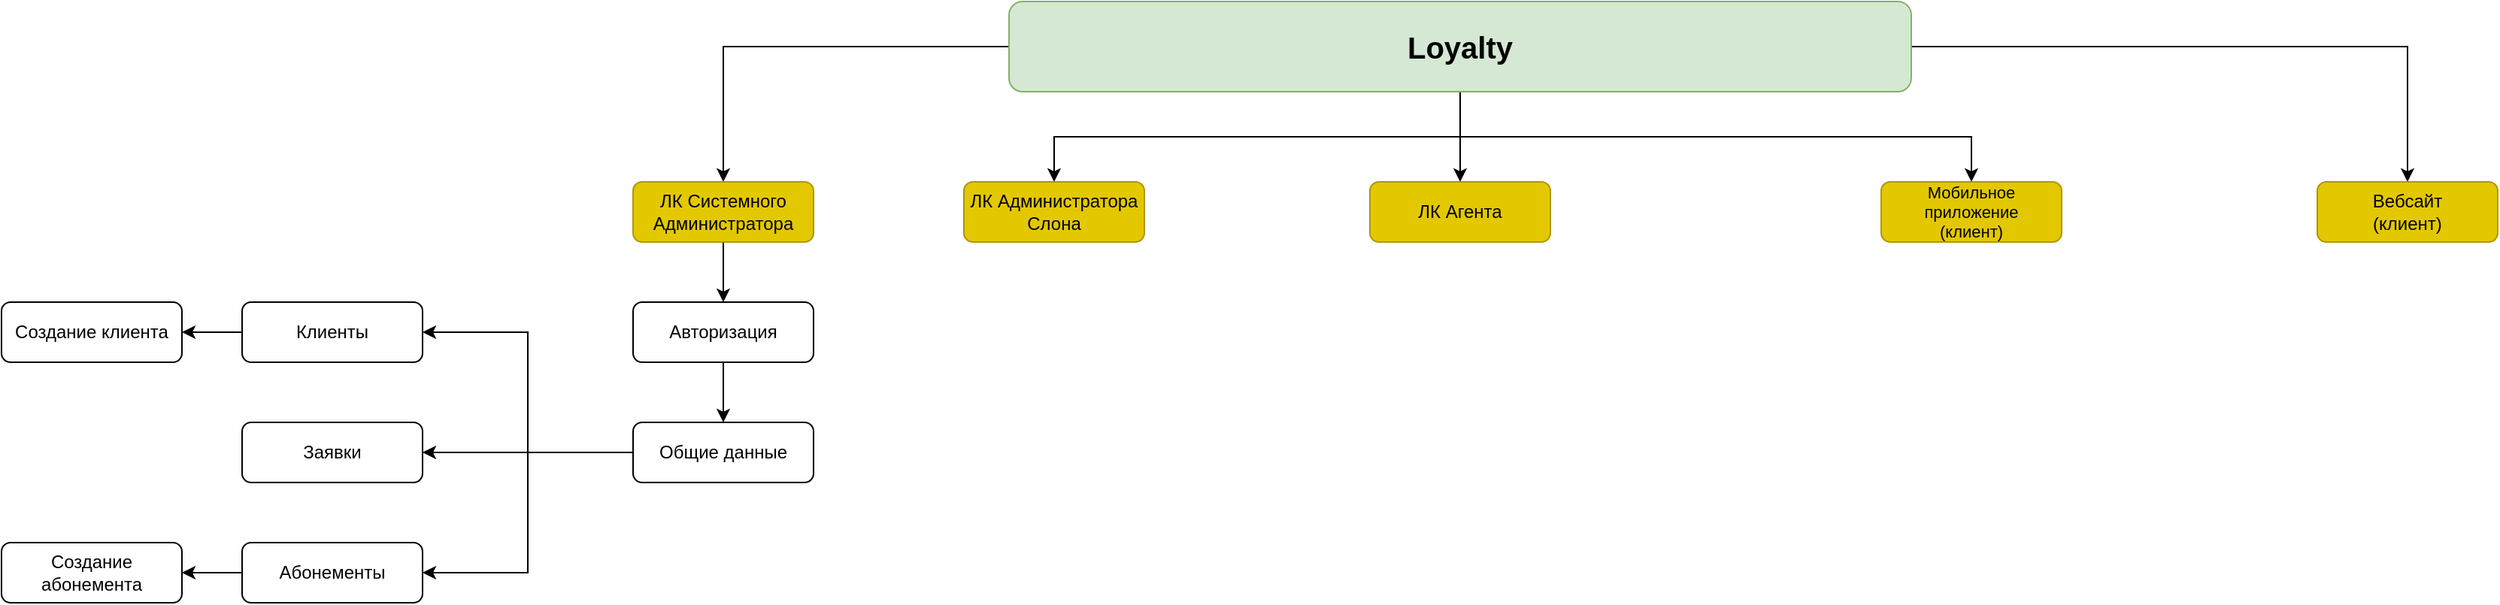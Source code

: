<mxfile version="24.4.3" type="github">
  <diagram name="Page-1" id="3LspEZ6UrVPtPHhB3D5p">
    <mxGraphModel dx="2924" dy="738" grid="1" gridSize="10" guides="1" tooltips="1" connect="1" arrows="1" fold="1" page="1" pageScale="1" pageWidth="850" pageHeight="1100" math="0" shadow="0">
      <root>
        <mxCell id="0" />
        <mxCell id="1" parent="0" />
        <mxCell id="3AA2hyl5XIKiU2v8SSu--7" style="edgeStyle=orthogonalEdgeStyle;rounded=0;orthogonalLoop=1;jettySize=auto;html=1;" edge="1" parent="1" source="3AA2hyl5XIKiU2v8SSu--1" target="3AA2hyl5XIKiU2v8SSu--2">
          <mxGeometry relative="1" as="geometry" />
        </mxCell>
        <mxCell id="3AA2hyl5XIKiU2v8SSu--8" style="edgeStyle=orthogonalEdgeStyle;rounded=0;orthogonalLoop=1;jettySize=auto;html=1;" edge="1" parent="1" source="3AA2hyl5XIKiU2v8SSu--1" target="3AA2hyl5XIKiU2v8SSu--3">
          <mxGeometry relative="1" as="geometry" />
        </mxCell>
        <mxCell id="3AA2hyl5XIKiU2v8SSu--9" style="edgeStyle=orthogonalEdgeStyle;rounded=0;orthogonalLoop=1;jettySize=auto;html=1;entryX=0.5;entryY=0;entryDx=0;entryDy=0;" edge="1" parent="1" source="3AA2hyl5XIKiU2v8SSu--1" target="3AA2hyl5XIKiU2v8SSu--4">
          <mxGeometry relative="1" as="geometry" />
        </mxCell>
        <mxCell id="3AA2hyl5XIKiU2v8SSu--10" style="edgeStyle=orthogonalEdgeStyle;rounded=0;orthogonalLoop=1;jettySize=auto;html=1;" edge="1" parent="1" source="3AA2hyl5XIKiU2v8SSu--1" target="3AA2hyl5XIKiU2v8SSu--5">
          <mxGeometry relative="1" as="geometry" />
        </mxCell>
        <mxCell id="3AA2hyl5XIKiU2v8SSu--11" style="edgeStyle=orthogonalEdgeStyle;rounded=0;orthogonalLoop=1;jettySize=auto;html=1;" edge="1" parent="1" source="3AA2hyl5XIKiU2v8SSu--1" target="3AA2hyl5XIKiU2v8SSu--6">
          <mxGeometry relative="1" as="geometry" />
        </mxCell>
        <mxCell id="3AA2hyl5XIKiU2v8SSu--1" value="Loyalty" style="rounded=1;whiteSpace=wrap;html=1;fontSize=20;fontStyle=1;fillColor=#d5e8d4;strokeColor=#82b366;" vertex="1" parent="1">
          <mxGeometry x="270" y="40" width="600" height="60" as="geometry" />
        </mxCell>
        <mxCell id="3AA2hyl5XIKiU2v8SSu--13" value="" style="edgeStyle=orthogonalEdgeStyle;rounded=0;orthogonalLoop=1;jettySize=auto;html=1;" edge="1" parent="1" source="3AA2hyl5XIKiU2v8SSu--2" target="3AA2hyl5XIKiU2v8SSu--12">
          <mxGeometry relative="1" as="geometry" />
        </mxCell>
        <mxCell id="3AA2hyl5XIKiU2v8SSu--2" value="ЛК Системного Администратора" style="rounded=1;whiteSpace=wrap;html=1;fillColor=#e3c800;fontColor=#000000;strokeColor=#B09500;" vertex="1" parent="1">
          <mxGeometry x="20" y="160" width="120" height="40" as="geometry" />
        </mxCell>
        <mxCell id="3AA2hyl5XIKiU2v8SSu--3" value="ЛК Администратора Слона" style="rounded=1;whiteSpace=wrap;html=1;fillColor=#e3c800;fontColor=#000000;strokeColor=#B09500;" vertex="1" parent="1">
          <mxGeometry x="240" y="160" width="120" height="40" as="geometry" />
        </mxCell>
        <mxCell id="3AA2hyl5XIKiU2v8SSu--4" value="ЛК Агента" style="rounded=1;whiteSpace=wrap;html=1;fillColor=#e3c800;fontColor=#000000;strokeColor=#B09500;" vertex="1" parent="1">
          <mxGeometry x="510" y="160" width="120" height="40" as="geometry" />
        </mxCell>
        <mxCell id="3AA2hyl5XIKiU2v8SSu--5" value="Мобильное приложение&lt;div style=&quot;font-size: 11px;&quot;&gt;(клиент)&lt;/div&gt;" style="rounded=1;whiteSpace=wrap;html=1;fontSize=11;fillColor=#e3c800;fontColor=#000000;strokeColor=#B09500;" vertex="1" parent="1">
          <mxGeometry x="850" y="160" width="120" height="40" as="geometry" />
        </mxCell>
        <mxCell id="3AA2hyl5XIKiU2v8SSu--6" value="Вебсайт&lt;div&gt;(клиент)&lt;/div&gt;" style="rounded=1;whiteSpace=wrap;html=1;fillColor=#e3c800;fontColor=#000000;strokeColor=#B09500;" vertex="1" parent="1">
          <mxGeometry x="1140" y="160" width="120" height="40" as="geometry" />
        </mxCell>
        <mxCell id="3AA2hyl5XIKiU2v8SSu--15" value="" style="edgeStyle=orthogonalEdgeStyle;rounded=0;orthogonalLoop=1;jettySize=auto;html=1;" edge="1" parent="1" source="3AA2hyl5XIKiU2v8SSu--12" target="3AA2hyl5XIKiU2v8SSu--14">
          <mxGeometry relative="1" as="geometry" />
        </mxCell>
        <mxCell id="3AA2hyl5XIKiU2v8SSu--12" value="Авторизация" style="whiteSpace=wrap;html=1;rounded=1;" vertex="1" parent="1">
          <mxGeometry x="20" y="240" width="120" height="40" as="geometry" />
        </mxCell>
        <mxCell id="3AA2hyl5XIKiU2v8SSu--17" value="" style="edgeStyle=orthogonalEdgeStyle;rounded=0;orthogonalLoop=1;jettySize=auto;html=1;" edge="1" parent="1" source="3AA2hyl5XIKiU2v8SSu--14" target="3AA2hyl5XIKiU2v8SSu--16">
          <mxGeometry relative="1" as="geometry" />
        </mxCell>
        <mxCell id="3AA2hyl5XIKiU2v8SSu--24" style="edgeStyle=orthogonalEdgeStyle;rounded=0;orthogonalLoop=1;jettySize=auto;html=1;entryX=1;entryY=0.5;entryDx=0;entryDy=0;" edge="1" parent="1" source="3AA2hyl5XIKiU2v8SSu--14" target="3AA2hyl5XIKiU2v8SSu--18">
          <mxGeometry relative="1" as="geometry" />
        </mxCell>
        <mxCell id="3AA2hyl5XIKiU2v8SSu--25" style="edgeStyle=orthogonalEdgeStyle;rounded=0;orthogonalLoop=1;jettySize=auto;html=1;entryX=1;entryY=0.5;entryDx=0;entryDy=0;" edge="1" parent="1" source="3AA2hyl5XIKiU2v8SSu--14" target="3AA2hyl5XIKiU2v8SSu--19">
          <mxGeometry relative="1" as="geometry" />
        </mxCell>
        <mxCell id="3AA2hyl5XIKiU2v8SSu--14" value="Общие данные" style="whiteSpace=wrap;html=1;rounded=1;" vertex="1" parent="1">
          <mxGeometry x="20" y="320" width="120" height="40" as="geometry" />
        </mxCell>
        <mxCell id="3AA2hyl5XIKiU2v8SSu--16" value="Заявки" style="whiteSpace=wrap;html=1;rounded=1;" vertex="1" parent="1">
          <mxGeometry x="-240" y="320" width="120" height="40" as="geometry" />
        </mxCell>
        <mxCell id="3AA2hyl5XIKiU2v8SSu--22" value="" style="edgeStyle=orthogonalEdgeStyle;rounded=0;orthogonalLoop=1;jettySize=auto;html=1;" edge="1" parent="1" source="3AA2hyl5XIKiU2v8SSu--18" target="3AA2hyl5XIKiU2v8SSu--21">
          <mxGeometry relative="1" as="geometry" />
        </mxCell>
        <mxCell id="3AA2hyl5XIKiU2v8SSu--18" value="Клиенты" style="whiteSpace=wrap;html=1;rounded=1;" vertex="1" parent="1">
          <mxGeometry x="-240" y="240" width="120" height="40" as="geometry" />
        </mxCell>
        <mxCell id="3AA2hyl5XIKiU2v8SSu--23" value="" style="edgeStyle=orthogonalEdgeStyle;rounded=0;orthogonalLoop=1;jettySize=auto;html=1;" edge="1" parent="1" source="3AA2hyl5XIKiU2v8SSu--19" target="3AA2hyl5XIKiU2v8SSu--20">
          <mxGeometry relative="1" as="geometry" />
        </mxCell>
        <mxCell id="3AA2hyl5XIKiU2v8SSu--19" value="Абонементы" style="whiteSpace=wrap;html=1;rounded=1;" vertex="1" parent="1">
          <mxGeometry x="-240" y="400" width="120" height="40" as="geometry" />
        </mxCell>
        <mxCell id="3AA2hyl5XIKiU2v8SSu--20" value="Создание абонемента" style="whiteSpace=wrap;html=1;rounded=1;" vertex="1" parent="1">
          <mxGeometry x="-400" y="400" width="120" height="40" as="geometry" />
        </mxCell>
        <mxCell id="3AA2hyl5XIKiU2v8SSu--21" value="Создание клиента" style="whiteSpace=wrap;html=1;rounded=1;" vertex="1" parent="1">
          <mxGeometry x="-400" y="240" width="120" height="40" as="geometry" />
        </mxCell>
      </root>
    </mxGraphModel>
  </diagram>
</mxfile>
